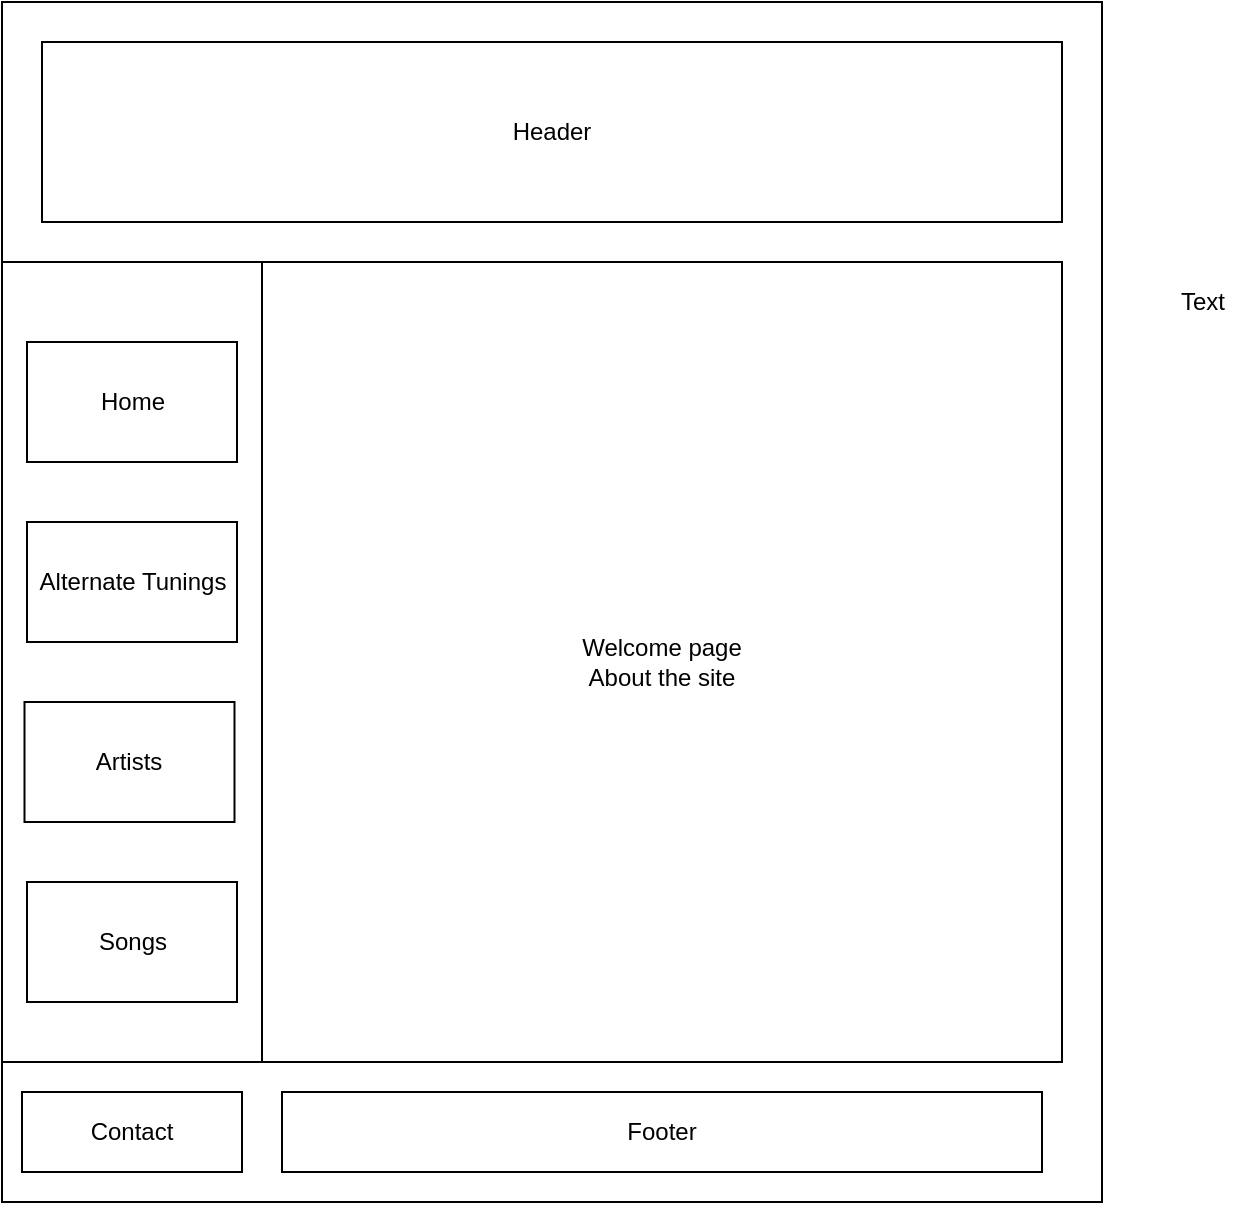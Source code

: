<mxfile>
    <diagram id="V9EPk-yqcem9LwYm7uPE" name="Page-1">
        <mxGraphModel dx="1502" dy="997" grid="1" gridSize="10" guides="1" tooltips="1" connect="1" arrows="1" fold="1" page="1" pageScale="1" pageWidth="850" pageHeight="1100" math="0" shadow="0">
            <root>
                <mxCell id="0"/>
                <mxCell id="1" parent="0"/>
                <mxCell id="2" value="" style="rounded=0;whiteSpace=wrap;html=1;" vertex="1" parent="1">
                    <mxGeometry x="150" y="250" width="550" height="600" as="geometry"/>
                </mxCell>
                <mxCell id="3" value="Text" style="text;html=1;align=center;verticalAlign=middle;resizable=0;points=[];autosize=1;strokeColor=none;fillColor=none;" vertex="1" parent="1">
                    <mxGeometry x="730" y="390" width="40" height="20" as="geometry"/>
                </mxCell>
                <mxCell id="7" value="" style="edgeStyle=none;html=1;" edge="1" parent="1" source="4">
                    <mxGeometry relative="1" as="geometry">
                        <mxPoint x="365" y="615" as="targetPoint"/>
                    </mxGeometry>
                </mxCell>
                <mxCell id="4" value="" style="rounded=0;whiteSpace=wrap;html=1;" vertex="1" parent="1">
                    <mxGeometry x="150" y="380" width="130" height="400" as="geometry"/>
                </mxCell>
                <mxCell id="5" value="Welcome page &lt;br&gt;About the site" style="rounded=0;whiteSpace=wrap;html=1;" vertex="1" parent="1">
                    <mxGeometry x="280" y="380" width="400" height="400" as="geometry"/>
                </mxCell>
                <mxCell id="8" value="Home" style="rounded=0;whiteSpace=wrap;html=1;" vertex="1" parent="1">
                    <mxGeometry x="162.5" y="420" width="105" height="60" as="geometry"/>
                </mxCell>
                <mxCell id="9" value="Alternate Tunings" style="rounded=0;whiteSpace=wrap;html=1;" vertex="1" parent="1">
                    <mxGeometry x="162.5" y="510" width="105" height="60" as="geometry"/>
                </mxCell>
                <mxCell id="10" value="Artists" style="rounded=0;whiteSpace=wrap;html=1;" vertex="1" parent="1">
                    <mxGeometry x="161.25" y="600" width="105" height="60" as="geometry"/>
                </mxCell>
                <mxCell id="11" value="Songs" style="rounded=0;whiteSpace=wrap;html=1;" vertex="1" parent="1">
                    <mxGeometry x="162.5" y="690" width="105" height="60" as="geometry"/>
                </mxCell>
                <mxCell id="12" value="Header" style="rounded=0;whiteSpace=wrap;html=1;" vertex="1" parent="1">
                    <mxGeometry x="170" y="270" width="510" height="90" as="geometry"/>
                </mxCell>
                <mxCell id="13" value="Footer" style="rounded=0;whiteSpace=wrap;html=1;" vertex="1" parent="1">
                    <mxGeometry x="290" y="795" width="380" height="40" as="geometry"/>
                </mxCell>
                <mxCell id="14" value="Contact" style="rounded=0;whiteSpace=wrap;html=1;" vertex="1" parent="1">
                    <mxGeometry x="160" y="795" width="110" height="40" as="geometry"/>
                </mxCell>
            </root>
        </mxGraphModel>
    </diagram>
</mxfile>